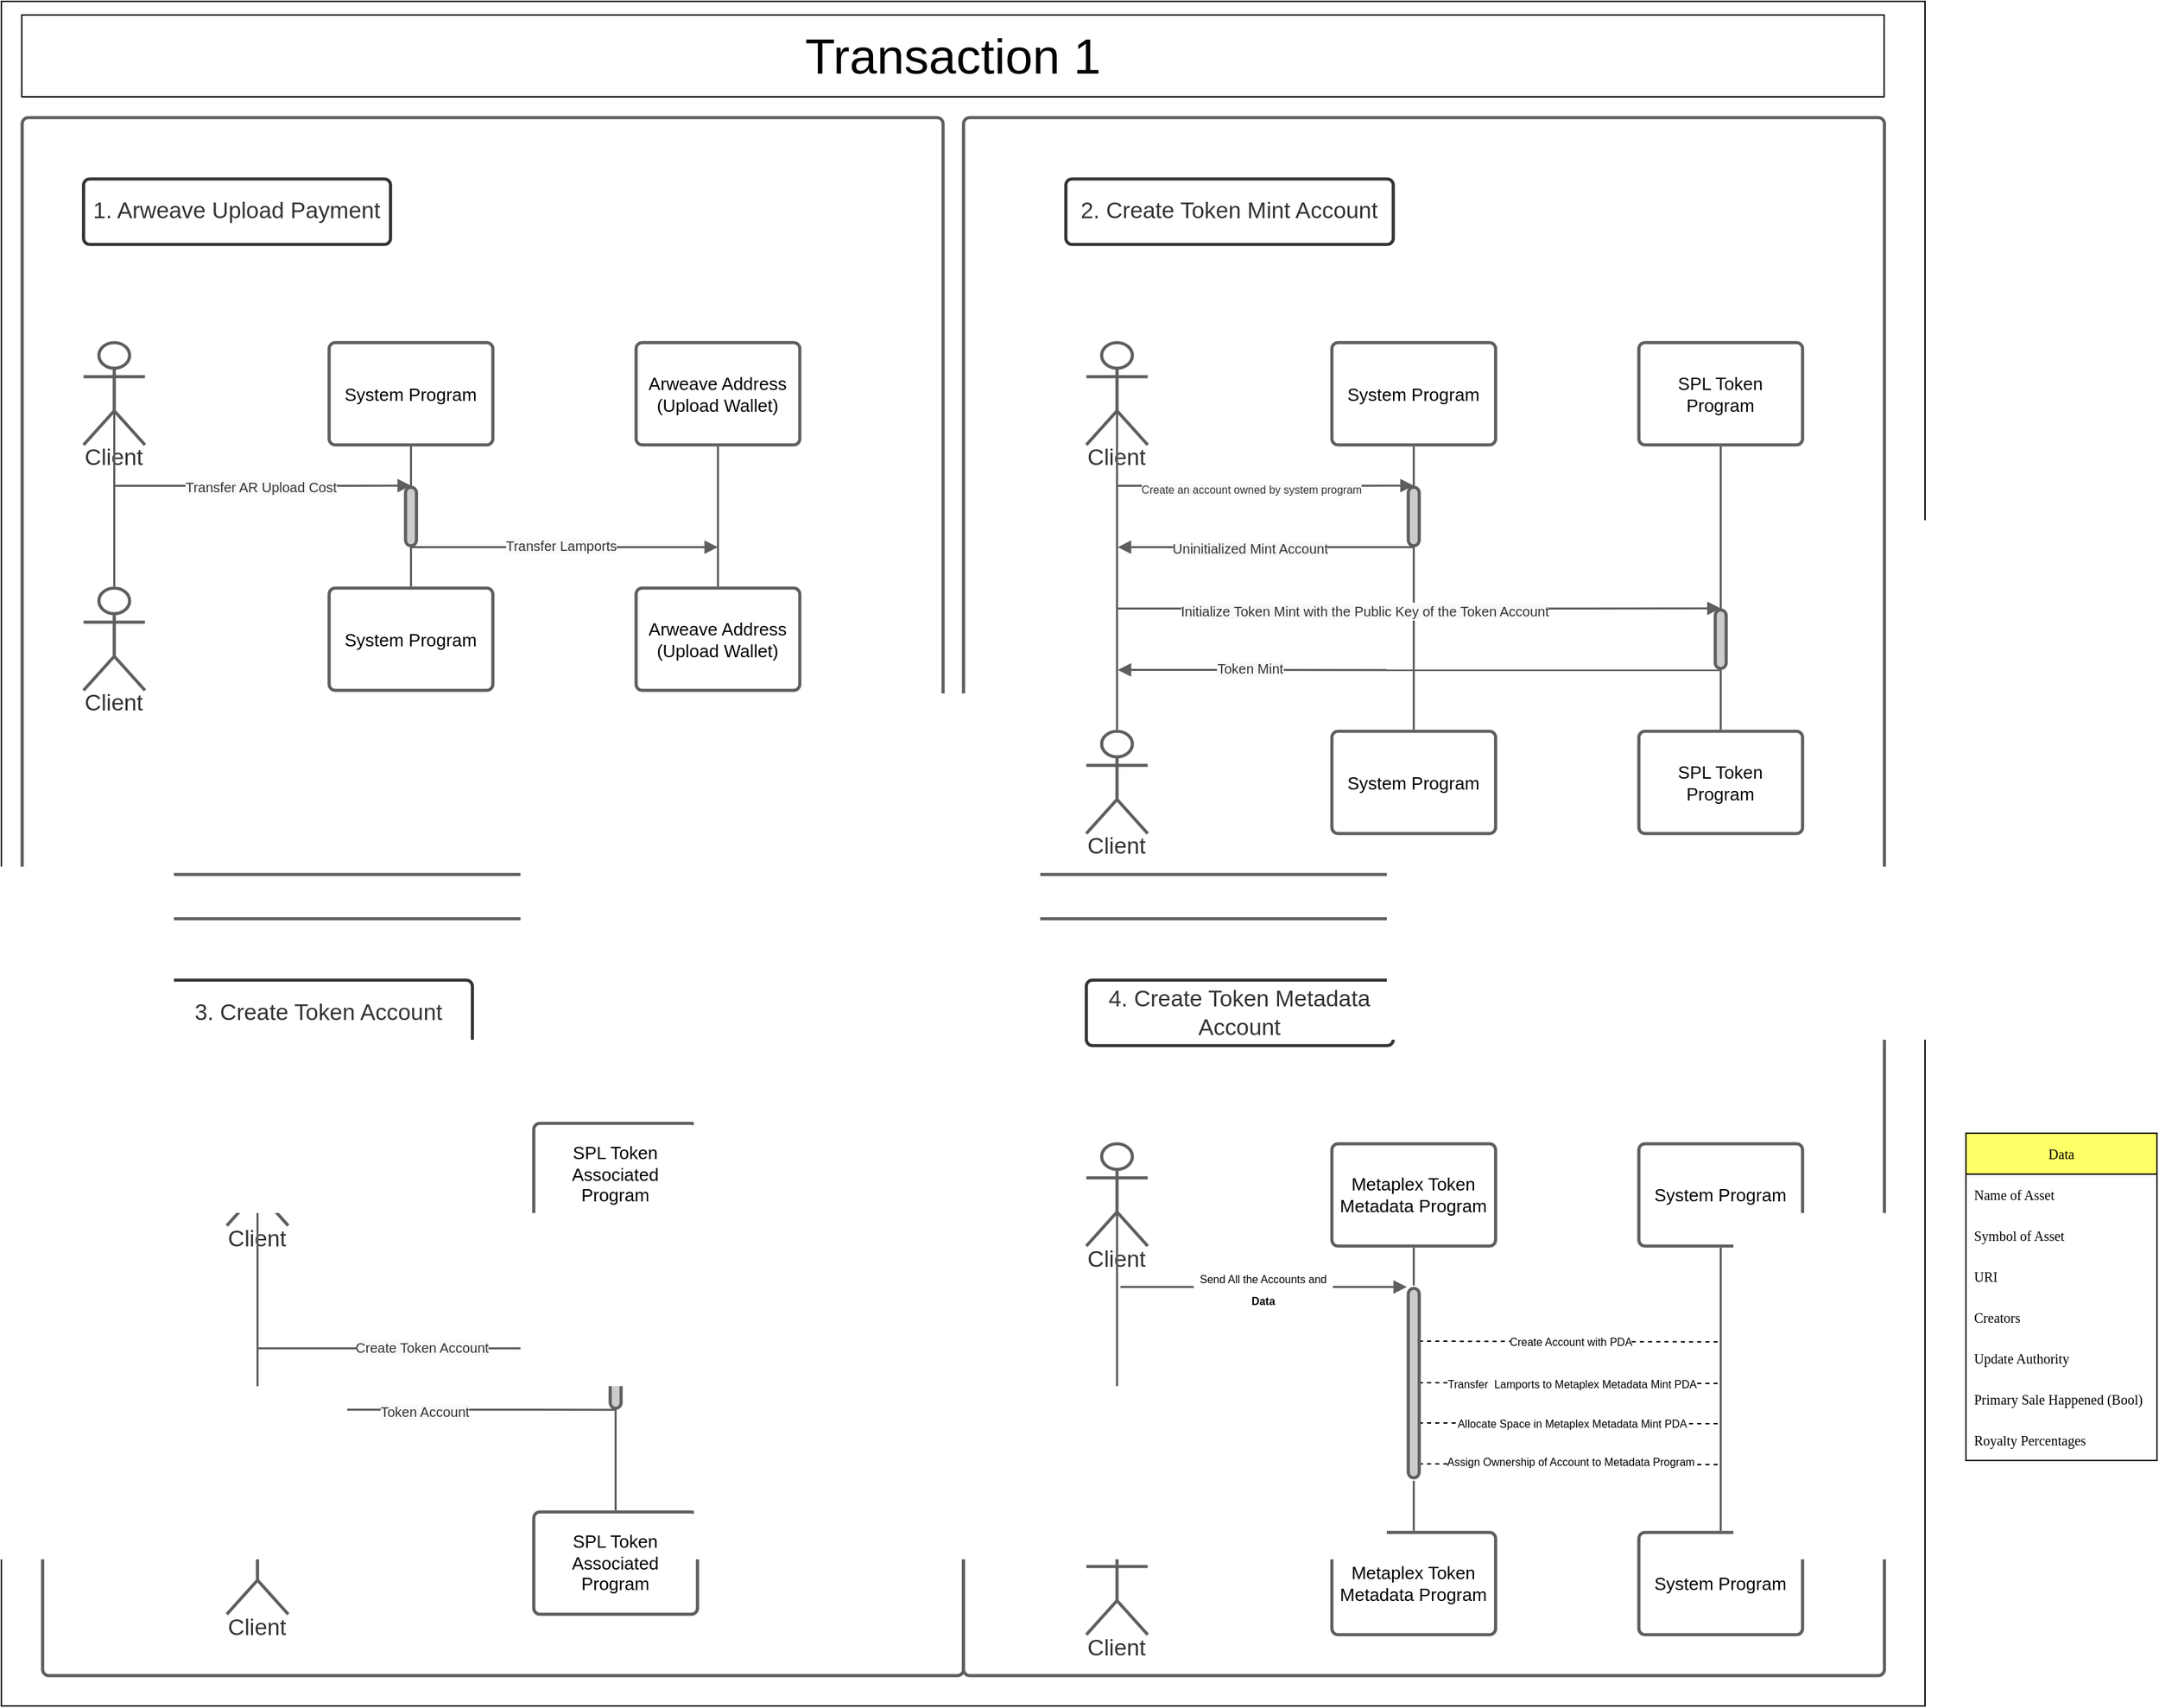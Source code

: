 <mxfile version="15.8.2" type="github"><diagram id="O5uPof3jIhKMN484lYXR" name="Page-1"><mxGraphModel dx="1955" dy="2041" grid="1" gridSize="10" guides="1" tooltips="1" connect="1" arrows="1" fold="1" page="1" pageScale="1" pageWidth="850" pageHeight="1100" math="0" shadow="0"><root><mxCell id="0"/><mxCell id="1" parent="0"/><mxCell id="YEMncYqdTJH-whQXOxGT-90" value="" style="rounded=0;whiteSpace=wrap;html=1;fontSize=8;" vertex="1" parent="1"><mxGeometry x="90" y="-10" width="1410" height="1250" as="geometry"/></mxCell><mxCell id="YEMncYqdTJH-whQXOxGT-91" value="&lt;font style=&quot;font-size: 36px&quot;&gt;Transaction 1&lt;/font&gt;" style="rounded=0;whiteSpace=wrap;html=1;fontSize=8;" vertex="1" parent="1"><mxGeometry x="105" width="1365" height="60" as="geometry"/></mxCell><mxCell id="YEMncYqdTJH-whQXOxGT-93" value="Data" style="swimlane;fontStyle=0;childLayout=stackLayout;horizontal=1;startSize=30;horizontalStack=0;resizeParent=1;resizeParentMax=0;resizeLast=0;collapsible=1;marginBottom=0;fontFamily=Times New Roman;fontSize=10;fillColor=#FFFF66;" vertex="1" parent="1"><mxGeometry x="1530" y="820" width="140" height="240" as="geometry"><mxRectangle x="1410" y="670" width="50" height="30" as="alternateBounds"/></mxGeometry></mxCell><mxCell id="YEMncYqdTJH-whQXOxGT-94" value="Name of Asset" style="text;strokeColor=none;fillColor=none;align=left;verticalAlign=middle;spacingLeft=4;spacingRight=4;overflow=hidden;points=[[0,0.5],[1,0.5]];portConstraint=eastwest;rotatable=0;fontFamily=Times New Roman;fontSize=10;" vertex="1" parent="YEMncYqdTJH-whQXOxGT-93"><mxGeometry y="30" width="140" height="30" as="geometry"/></mxCell><mxCell id="YEMncYqdTJH-whQXOxGT-95" value="Symbol of Asset" style="text;strokeColor=none;fillColor=none;align=left;verticalAlign=middle;spacingLeft=4;spacingRight=4;overflow=hidden;points=[[0,0.5],[1,0.5]];portConstraint=eastwest;rotatable=0;fontFamily=Times New Roman;fontSize=10;" vertex="1" parent="YEMncYqdTJH-whQXOxGT-93"><mxGeometry y="60" width="140" height="30" as="geometry"/></mxCell><mxCell id="YEMncYqdTJH-whQXOxGT-96" value="URI" style="text;strokeColor=none;fillColor=none;align=left;verticalAlign=middle;spacingLeft=4;spacingRight=4;overflow=hidden;points=[[0,0.5],[1,0.5]];portConstraint=eastwest;rotatable=0;fontFamily=Times New Roman;fontSize=10;" vertex="1" parent="YEMncYqdTJH-whQXOxGT-93"><mxGeometry y="90" width="140" height="30" as="geometry"/></mxCell><mxCell id="YEMncYqdTJH-whQXOxGT-98" value="Creators" style="text;strokeColor=none;fillColor=none;align=left;verticalAlign=middle;spacingLeft=4;spacingRight=4;overflow=hidden;points=[[0,0.5],[1,0.5]];portConstraint=eastwest;rotatable=0;fontFamily=Times New Roman;fontSize=10;" vertex="1" parent="YEMncYqdTJH-whQXOxGT-93"><mxGeometry y="120" width="140" height="30" as="geometry"/></mxCell><mxCell id="YEMncYqdTJH-whQXOxGT-100" value="Update Authority" style="text;strokeColor=none;fillColor=none;align=left;verticalAlign=middle;spacingLeft=4;spacingRight=4;overflow=hidden;points=[[0,0.5],[1,0.5]];portConstraint=eastwest;rotatable=0;fontFamily=Times New Roman;fontSize=10;" vertex="1" parent="YEMncYqdTJH-whQXOxGT-93"><mxGeometry y="150" width="140" height="30" as="geometry"/></mxCell><mxCell id="YEMncYqdTJH-whQXOxGT-101" value="Primary Sale Happened (Bool)" style="text;strokeColor=none;fillColor=none;align=left;verticalAlign=middle;spacingLeft=4;spacingRight=4;overflow=hidden;points=[[0,0.5],[1,0.5]];portConstraint=eastwest;rotatable=0;fontFamily=Times New Roman;fontSize=10;" vertex="1" parent="YEMncYqdTJH-whQXOxGT-93"><mxGeometry y="180" width="140" height="30" as="geometry"/></mxCell><mxCell id="YEMncYqdTJH-whQXOxGT-102" value="Royalty Percentages" style="text;strokeColor=none;fillColor=none;align=left;verticalAlign=middle;spacingLeft=4;spacingRight=4;overflow=hidden;points=[[0,0.5],[1,0.5]];portConstraint=eastwest;rotatable=0;fontFamily=Times New Roman;fontSize=10;" vertex="1" parent="YEMncYqdTJH-whQXOxGT-93"><mxGeometry y="210" width="140" height="30" as="geometry"/></mxCell><mxCell id="YEMncYqdTJH-whQXOxGT-103" value="" style="group" vertex="1" connectable="0" parent="1"><mxGeometry x="120" y="662.5" width="675" height="555" as="geometry"/></mxCell><UserObject label="" lucidchartObjectId="VUYsiLGdtwqu" id="YEMncYqdTJH-whQXOxGT-39"><mxCell style="html=1;overflow=block;blockSpacing=1;whiteSpace=wrap;;whiteSpace=wrap;fontSize=13;spacing=9;strokeColor=#5e5e5e;strokeOpacity=100;rounded=1;absoluteArcSize=1;arcSize=9;strokeWidth=2.3;" vertex="1" parent="YEMncYqdTJH-whQXOxGT-103"><mxGeometry width="675" height="555" as="geometry"/></mxCell></UserObject><UserObject label="Client" lucidchartObjectId="VUYsPIIfFWrF" id="YEMncYqdTJH-whQXOxGT-40"><mxCell style="html=1;overflow=block;blockSpacing=1;whiteSpace=wrap;shape=umlActor;labelPosition=center;verticalLabelPosition=bottom;verticalAlign=top;whiteSpace=nowrap;whiteSpace=wrap;fontSize=16.7;fontColor=#333333;spacing=0;strokeColor=#5e5e5e;strokeOpacity=100;rounded=1;absoluteArcSize=1;arcSize=9;strokeWidth=2.3;" vertex="1" parent="YEMncYqdTJH-whQXOxGT-103"><mxGeometry x="135" y="150" width="45" height="75" as="geometry"/></mxCell></UserObject><UserObject label="3. Create Token Account" lucidchartObjectId="VUYsdNpfsExH" id="YEMncYqdTJH-whQXOxGT-41"><mxCell style="html=1;overflow=block;blockSpacing=1;whiteSpace=wrap;;whiteSpace=wrap;fontSize=16.7;fontColor=#333333;spacing=3.8;strokeColor=#333333;strokeOpacity=100;fillOpacity=0;rounded=1;absoluteArcSize=1;arcSize=9;fillColor=#ffffff;strokeWidth=2.3;" vertex="1" parent="YEMncYqdTJH-whQXOxGT-103"><mxGeometry x="90" y="45" width="225" height="48" as="geometry"/></mxCell></UserObject><UserObject label="Client" lucidchartObjectId="VUYs8O_5SaDm" id="YEMncYqdTJH-whQXOxGT-42"><mxCell style="html=1;overflow=block;blockSpacing=1;whiteSpace=wrap;shape=umlActor;labelPosition=center;verticalLabelPosition=bottom;verticalAlign=top;whiteSpace=nowrap;whiteSpace=wrap;fontSize=16.7;fontColor=#333333;spacing=0;strokeColor=#5e5e5e;strokeOpacity=100;rounded=1;absoluteArcSize=1;arcSize=9;strokeWidth=2.3;" vertex="1" parent="YEMncYqdTJH-whQXOxGT-103"><mxGeometry x="135" y="435" width="45" height="75" as="geometry"/></mxCell></UserObject><UserObject label="" lucidchartObjectId="VUYsOfGFq0g1" id="YEMncYqdTJH-whQXOxGT-43"><mxCell style="html=1;jettySize=18;whiteSpace=wrap;fontSize=13;strokeColor=#5E5E5E;strokeWidth=1.5;rounded=1;arcSize=12;edgeStyle=orthogonalEdgeStyle;startArrow=none;;endArrow=none;;exitX=0.5;exitY=0.49;exitPerimeter=0;entryX=0.5;entryY=-0.015;entryPerimeter=0;" edge="1" parent="YEMncYqdTJH-whQXOxGT-103" source="YEMncYqdTJH-whQXOxGT-40" target="YEMncYqdTJH-whQXOxGT-42"><mxGeometry width="100" height="100" relative="1" as="geometry"><Array as="points"/></mxGeometry></mxCell></UserObject><UserObject label="SPL Token Associated Program" lucidchartObjectId="VUYsOkgwO71." id="YEMncYqdTJH-whQXOxGT-44"><mxCell style="html=1;overflow=block;blockSpacing=1;whiteSpace=wrap;;whiteSpace=wrap;fontSize=13;spacing=3.8;strokeColor=#5e5e5e;strokeOpacity=100;rounded=1;absoluteArcSize=1;arcSize=9;strokeWidth=2.3;" vertex="1" parent="YEMncYqdTJH-whQXOxGT-103"><mxGeometry x="360" y="150" width="120" height="75" as="geometry"/></mxCell></UserObject><UserObject label="SPL Token Associated Program" lucidchartObjectId="VUYsrE9wh2Jk" id="YEMncYqdTJH-whQXOxGT-45"><mxCell style="html=1;overflow=block;blockSpacing=1;whiteSpace=wrap;;whiteSpace=wrap;fontSize=13;spacing=3.8;strokeColor=#5e5e5e;strokeOpacity=100;rounded=1;absoluteArcSize=1;arcSize=9;strokeWidth=2.3;" vertex="1" parent="YEMncYqdTJH-whQXOxGT-103"><mxGeometry x="360" y="435" width="120" height="75" as="geometry"/></mxCell></UserObject><UserObject label="" lucidchartObjectId="VUYs240YtSAh" id="YEMncYqdTJH-whQXOxGT-46"><mxCell style="html=1;jettySize=18;whiteSpace=wrap;fontSize=13;strokeColor=#5E5E5E;strokeWidth=1.5;rounded=1;arcSize=12;edgeStyle=orthogonalEdgeStyle;startArrow=none;;endArrow=none;;exitX=0.5;exitY=1.015;exitPerimeter=0;entryX=0.5;entryY=-0.015;entryPerimeter=0;" edge="1" parent="YEMncYqdTJH-whQXOxGT-103" source="YEMncYqdTJH-whQXOxGT-44" target="YEMncYqdTJH-whQXOxGT-45"><mxGeometry width="100" height="100" relative="1" as="geometry"><Array as="points"/></mxGeometry></mxCell></UserObject><UserObject label="" lucidchartObjectId="VUYsONdWKhro" id="YEMncYqdTJH-whQXOxGT-47"><mxCell style="html=1;jettySize=18;whiteSpace=wrap;fontSize=13;strokeColor=#5E5E5E;strokeWidth=1.5;rounded=1;arcSize=12;edgeStyle=orthogonalEdgeStyle;startArrow=none;;endArrow=block;endFill=1;;entryX=0.5;entryY=-0.027;entryPerimeter=0;" edge="1" parent="YEMncYqdTJH-whQXOxGT-103" target="YEMncYqdTJH-whQXOxGT-49"><mxGeometry width="100" height="100" relative="1" as="geometry"><Array as="points"><mxPoint x="355" y="315"/><mxPoint x="355" y="315"/></Array><mxPoint x="158" y="315" as="sourcePoint"/></mxGeometry></mxCell></UserObject><mxCell id="YEMncYqdTJH-whQXOxGT-59" value="&lt;span style=&quot;color: rgb(51 , 51 , 51) ; font-size: 10px ; background-color: rgb(248 , 249 , 250)&quot;&gt;Create Token Account&lt;/span&gt;" style="edgeLabel;html=1;align=center;verticalAlign=middle;resizable=0;points=[];" vertex="1" connectable="0" parent="YEMncYqdTJH-whQXOxGT-47"><mxGeometry x="-0.084" y="1" relative="1" as="geometry"><mxPoint as="offset"/></mxGeometry></mxCell><UserObject label="" lucidchartObjectId="VUYsrPYF5dU2" id="YEMncYqdTJH-whQXOxGT-48"><mxCell style="html=1;jettySize=18;whiteSpace=wrap;fontSize=13;strokeColor=#5E5E5E;strokeWidth=1.5;rounded=1;arcSize=12;edgeStyle=orthogonalEdgeStyle;startArrow=block;startFill=1;;endArrow=none;;entryX=0.501;entryY=1.027;entryPerimeter=0;" edge="1" parent="YEMncYqdTJH-whQXOxGT-103" target="YEMncYqdTJH-whQXOxGT-49"><mxGeometry width="100" height="100" relative="1" as="geometry"><Array as="points"><mxPoint x="355" y="360"/><mxPoint x="355" y="360"/></Array><mxPoint x="158" y="360" as="sourcePoint"/></mxGeometry></mxCell></UserObject><mxCell id="YEMncYqdTJH-whQXOxGT-58" value="&lt;span style=&quot;color: rgb(51 , 51 , 51) ; font-size: 10px ; background-color: rgb(248 , 249 , 250)&quot;&gt;Token Account&lt;/span&gt;" style="edgeLabel;html=1;align=center;verticalAlign=middle;resizable=0;points=[];" vertex="1" connectable="0" parent="YEMncYqdTJH-whQXOxGT-48"><mxGeometry x="-0.071" y="-1" relative="1" as="geometry"><mxPoint as="offset"/></mxGeometry></mxCell><UserObject label="" lucidchartObjectId="VUYs3GvUaaan" id="YEMncYqdTJH-whQXOxGT-49"><mxCell style="html=1;overflow=block;blockSpacing=1;whiteSpace=wrap;;whiteSpace=wrap;fontSize=13;spacing=3.8;strokeColor=#5e5e5e;strokeOpacity=100;fillOpacity=100;rounded=1;absoluteArcSize=1;arcSize=9;fillColor=#cccccc;strokeWidth=2.3;" vertex="1" parent="YEMncYqdTJH-whQXOxGT-103"><mxGeometry x="416" y="316" width="8" height="43" as="geometry"/></mxCell></UserObject><mxCell id="YEMncYqdTJH-whQXOxGT-104" value="" style="group" vertex="1" connectable="0" parent="1"><mxGeometry x="795" y="662.5" width="675" height="555" as="geometry"/></mxCell><UserObject label="" lucidchartObjectId="IJYsvzdrjxaE" id="YEMncYqdTJH-whQXOxGT-60"><mxCell style="html=1;overflow=block;blockSpacing=1;whiteSpace=wrap;;whiteSpace=wrap;fontSize=13;spacing=9;strokeColor=#5e5e5e;strokeOpacity=100;rounded=1;absoluteArcSize=1;arcSize=9;strokeWidth=2.3;" vertex="1" parent="YEMncYqdTJH-whQXOxGT-104"><mxGeometry width="675" height="555" as="geometry"/></mxCell></UserObject><UserObject label="Client" lucidchartObjectId="stYsq9q2eeKE" id="YEMncYqdTJH-whQXOxGT-61"><mxCell style="html=1;overflow=block;blockSpacing=1;whiteSpace=wrap;shape=umlActor;labelPosition=center;verticalLabelPosition=bottom;verticalAlign=top;whiteSpace=nowrap;whiteSpace=wrap;fontSize=16.7;fontColor=#333333;spacing=0;strokeColor=#5e5e5e;strokeOpacity=100;rounded=1;absoluteArcSize=1;arcSize=9;strokeWidth=2.3;" vertex="1" parent="YEMncYqdTJH-whQXOxGT-104"><mxGeometry x="90" y="165" width="45" height="75" as="geometry"/></mxCell></UserObject><UserObject label="4. Create Token Metadata Account" lucidchartObjectId="stYsjRGWZm_n" id="YEMncYqdTJH-whQXOxGT-62"><mxCell style="html=1;overflow=block;blockSpacing=1;whiteSpace=wrap;;whiteSpace=wrap;fontSize=16.7;fontColor=#333333;spacing=3.8;strokeColor=#333333;strokeOpacity=100;fillOpacity=0;rounded=1;absoluteArcSize=1;arcSize=9;fillColor=#ffffff;strokeWidth=2.3;" vertex="1" parent="YEMncYqdTJH-whQXOxGT-104"><mxGeometry x="90" y="45" width="225" height="48" as="geometry"/></mxCell></UserObject><UserObject label="Client" lucidchartObjectId="stYs.OAPN8aD" id="YEMncYqdTJH-whQXOxGT-63"><mxCell style="html=1;overflow=block;blockSpacing=1;whiteSpace=wrap;shape=umlActor;labelPosition=center;verticalLabelPosition=bottom;verticalAlign=top;whiteSpace=nowrap;whiteSpace=wrap;fontSize=16.7;fontColor=#333333;spacing=0;strokeColor=#5e5e5e;strokeOpacity=100;rounded=1;absoluteArcSize=1;arcSize=9;strokeWidth=2.3;" vertex="1" parent="YEMncYqdTJH-whQXOxGT-104"><mxGeometry x="90" y="450" width="45" height="75" as="geometry"/></mxCell></UserObject><UserObject label="" lucidchartObjectId="stYsnVQMsnwn" id="YEMncYqdTJH-whQXOxGT-64"><mxCell style="html=1;jettySize=18;whiteSpace=wrap;fontSize=13;strokeColor=#5E5E5E;strokeWidth=1.5;rounded=1;arcSize=12;edgeStyle=orthogonalEdgeStyle;startArrow=none;;endArrow=none;;exitX=0.5;exitY=0.49;exitPerimeter=0;entryX=0.5;entryY=-0.015;entryPerimeter=0;" edge="1" parent="YEMncYqdTJH-whQXOxGT-104" source="YEMncYqdTJH-whQXOxGT-61" target="YEMncYqdTJH-whQXOxGT-63"><mxGeometry width="100" height="100" relative="1" as="geometry"><Array as="points"/></mxGeometry></mxCell></UserObject><UserObject label="Metaplex Token Metadata Program" lucidchartObjectId="stYse~1cPD-P" id="YEMncYqdTJH-whQXOxGT-65"><mxCell style="html=1;overflow=block;blockSpacing=1;whiteSpace=wrap;;whiteSpace=wrap;fontSize=13;spacing=3.8;strokeColor=#5e5e5e;strokeOpacity=100;rounded=1;absoluteArcSize=1;arcSize=9;strokeWidth=2.3;" vertex="1" parent="YEMncYqdTJH-whQXOxGT-104"><mxGeometry x="270" y="165" width="120" height="75" as="geometry"/></mxCell></UserObject><UserObject label="Metaplex Token Metadata Program" lucidchartObjectId="stYsU9UkbpU2" id="YEMncYqdTJH-whQXOxGT-66"><mxCell style="html=1;overflow=block;blockSpacing=1;whiteSpace=wrap;;whiteSpace=wrap;fontSize=13;spacing=3.8;strokeColor=#5e5e5e;strokeOpacity=100;rounded=1;absoluteArcSize=1;arcSize=9;strokeWidth=2.3;" vertex="1" parent="YEMncYqdTJH-whQXOxGT-104"><mxGeometry x="270" y="450" width="120" height="75" as="geometry"/></mxCell></UserObject><UserObject label="System Program" lucidchartObjectId="stYsKXOteI6N" id="YEMncYqdTJH-whQXOxGT-67"><mxCell style="html=1;overflow=block;blockSpacing=1;whiteSpace=wrap;;whiteSpace=wrap;fontSize=13;spacing=3.8;strokeColor=#5e5e5e;strokeOpacity=100;rounded=1;absoluteArcSize=1;arcSize=9;strokeWidth=2.3;" vertex="1" parent="YEMncYqdTJH-whQXOxGT-104"><mxGeometry x="495" y="165" width="120" height="75" as="geometry"/></mxCell></UserObject><UserObject label="System Program" lucidchartObjectId="stYs.vKl8E5c" id="YEMncYqdTJH-whQXOxGT-68"><mxCell style="html=1;overflow=block;blockSpacing=1;whiteSpace=wrap;;whiteSpace=wrap;fontSize=13;spacing=3.8;strokeColor=#5e5e5e;strokeOpacity=100;rounded=1;absoluteArcSize=1;arcSize=9;strokeWidth=2.3;" vertex="1" parent="YEMncYqdTJH-whQXOxGT-104"><mxGeometry x="495" y="450" width="120" height="75" as="geometry"/></mxCell></UserObject><UserObject label="" lucidchartObjectId="stYsem6Wz6Jf" id="YEMncYqdTJH-whQXOxGT-69"><mxCell style="html=1;jettySize=18;whiteSpace=wrap;fontSize=13;strokeColor=#5E5E5E;strokeWidth=1.5;rounded=1;arcSize=12;edgeStyle=orthogonalEdgeStyle;startArrow=none;;endArrow=none;;exitX=0.5;exitY=1.015;exitPerimeter=0;entryX=0.5;entryY=-0.015;entryPerimeter=0;" edge="1" parent="YEMncYqdTJH-whQXOxGT-104" source="YEMncYqdTJH-whQXOxGT-75" target="YEMncYqdTJH-whQXOxGT-66"><mxGeometry width="100" height="100" relative="1" as="geometry"><Array as="points"/></mxGeometry></mxCell></UserObject><UserObject label="" lucidchartObjectId="stYsX3~lD-mF" id="YEMncYqdTJH-whQXOxGT-70"><mxCell style="html=1;jettySize=18;whiteSpace=wrap;fontSize=13;strokeColor=#5E5E5E;strokeWidth=1.5;rounded=1;arcSize=12;edgeStyle=orthogonalEdgeStyle;startArrow=none;;endArrow=none;;exitX=0.5;exitY=1.015;exitPerimeter=0;entryX=0.5;entryY=-0.015;entryPerimeter=0;" edge="1" parent="YEMncYqdTJH-whQXOxGT-104" source="YEMncYqdTJH-whQXOxGT-67" target="YEMncYqdTJH-whQXOxGT-68"><mxGeometry width="100" height="100" relative="1" as="geometry"><Array as="points"/></mxGeometry></mxCell></UserObject><UserObject label="&lt;font style=&quot;font-size: 8px&quot;&gt;Send All the Accounts and &lt;b&gt;Data&lt;/b&gt;&lt;/font&gt;" lucidchartObjectId="stYsd_MhiaYt" id="YEMncYqdTJH-whQXOxGT-71"><mxCell style="html=1;jettySize=18;whiteSpace=wrap;fontSize=13;strokeColor=#5E5E5E;strokeWidth=1.5;rounded=1;arcSize=12;edgeStyle=orthogonalEdgeStyle;startArrow=none;;endArrow=block;endFill=1;;" edge="1" parent="YEMncYqdTJH-whQXOxGT-104"><mxGeometry width="100" height="100" relative="1" as="geometry"><Array as="points"><mxPoint x="115" y="270"/></Array><mxPoint x="115" y="270" as="sourcePoint"/><mxPoint x="325" y="270" as="targetPoint"/></mxGeometry></mxCell></UserObject><mxCell id="YEMncYqdTJH-whQXOxGT-82" value="" style="endArrow=none;dashed=1;html=1;rounded=0;fontSize=8;exitX=1;exitY=0.5;exitDx=0;exitDy=0;" edge="1" parent="YEMncYqdTJH-whQXOxGT-104" source="YEMncYqdTJH-whQXOxGT-75"><mxGeometry width="50" height="50" relative="1" as="geometry"><mxPoint x="385" y="380" as="sourcePoint"/><mxPoint x="555" y="341" as="targetPoint"/></mxGeometry></mxCell><mxCell id="YEMncYqdTJH-whQXOxGT-87" value="Transfer&amp;nbsp; Lamports to Metaplex Metadata Mint PDA" style="edgeLabel;html=1;align=center;verticalAlign=middle;resizable=0;points=[];fontSize=8;" vertex="1" connectable="0" parent="YEMncYqdTJH-whQXOxGT-82"><mxGeometry x="0.08" y="-1" relative="1" as="geometry"><mxPoint x="-8" y="-1" as="offset"/></mxGeometry></mxCell><mxCell id="YEMncYqdTJH-whQXOxGT-83" value="" style="endArrow=none;dashed=1;html=1;rounded=0;fontSize=8;exitX=1;exitY=0.5;exitDx=0;exitDy=0;" edge="1" parent="YEMncYqdTJH-whQXOxGT-104"><mxGeometry width="50" height="50" relative="1" as="geometry"><mxPoint x="334" y="370" as="sourcePoint"/><mxPoint x="555" y="370.5" as="targetPoint"/></mxGeometry></mxCell><mxCell id="YEMncYqdTJH-whQXOxGT-88" value="Allocate Space in Metaplex Metadata Mint PDA" style="edgeLabel;html=1;align=center;verticalAlign=middle;resizable=0;points=[];fontSize=8;" vertex="1" connectable="0" parent="YEMncYqdTJH-whQXOxGT-83"><mxGeometry x="0.152" y="4" relative="1" as="geometry"><mxPoint x="-16" y="4" as="offset"/></mxGeometry></mxCell><mxCell id="YEMncYqdTJH-whQXOxGT-84" value="" style="endArrow=none;dashed=1;html=1;rounded=0;fontSize=8;exitX=1;exitY=0.5;exitDx=0;exitDy=0;" edge="1" parent="YEMncYqdTJH-whQXOxGT-104"><mxGeometry width="50" height="50" relative="1" as="geometry"><mxPoint x="334" y="400" as="sourcePoint"/><mxPoint x="555" y="400.5" as="targetPoint"/></mxGeometry></mxCell><mxCell id="YEMncYqdTJH-whQXOxGT-89" value="Assign Ownership of Account to Metadata Program" style="edgeLabel;html=1;align=center;verticalAlign=middle;resizable=0;points=[];fontSize=8;" vertex="1" connectable="0" parent="YEMncYqdTJH-whQXOxGT-84"><mxGeometry x="-0.241" y="2" relative="1" as="geometry"><mxPoint x="27" as="offset"/></mxGeometry></mxCell><mxCell id="YEMncYqdTJH-whQXOxGT-85" value="" style="endArrow=none;dashed=1;html=1;rounded=0;fontSize=8;exitX=1;exitY=0.5;exitDx=0;exitDy=0;" edge="1" parent="YEMncYqdTJH-whQXOxGT-104"><mxGeometry width="50" height="50" relative="1" as="geometry"><mxPoint x="334" y="310" as="sourcePoint"/><mxPoint x="555" y="310.5" as="targetPoint"/></mxGeometry></mxCell><mxCell id="YEMncYqdTJH-whQXOxGT-86" value="Create Account with PDA" style="edgeLabel;html=1;align=center;verticalAlign=middle;resizable=0;points=[];fontSize=8;" vertex="1" connectable="0" parent="YEMncYqdTJH-whQXOxGT-85"><mxGeometry x="-0.339" relative="1" as="geometry"><mxPoint x="38" as="offset"/></mxGeometry></mxCell><UserObject label="" lucidchartObjectId="stYsl.2m9Q~h" id="YEMncYqdTJH-whQXOxGT-75"><mxCell style="html=1;overflow=block;blockSpacing=1;whiteSpace=wrap;;whiteSpace=wrap;fontSize=13;spacing=3.8;strokeColor=#5e5e5e;strokeOpacity=100;fillOpacity=100;rounded=1;absoluteArcSize=1;arcSize=9;fillColor=#cccccc;strokeWidth=2.3;" vertex="1" parent="YEMncYqdTJH-whQXOxGT-104"><mxGeometry x="326" y="271" width="8" height="139" as="geometry"/></mxCell></UserObject><mxCell id="YEMncYqdTJH-whQXOxGT-99" value="" style="html=1;jettySize=18;whiteSpace=wrap;fontSize=13;strokeColor=#5E5E5E;strokeWidth=1.5;rounded=1;arcSize=12;edgeStyle=orthogonalEdgeStyle;startArrow=none;;endArrow=none;;exitX=0.5;exitY=1.015;exitPerimeter=0;entryX=0.5;entryY=-0.015;entryPerimeter=0;" edge="1" parent="YEMncYqdTJH-whQXOxGT-104" source="YEMncYqdTJH-whQXOxGT-65" target="YEMncYqdTJH-whQXOxGT-75"><mxGeometry width="100" height="100" relative="1" as="geometry"><Array as="points"/><mxPoint x="330" y="241.125" as="sourcePoint"/><mxPoint x="330" y="448.875" as="targetPoint"/></mxGeometry></mxCell><mxCell id="YEMncYqdTJH-whQXOxGT-108" value="" style="group" vertex="1" connectable="0" parent="1"><mxGeometry x="105" y="75" width="1365" height="555" as="geometry"/></mxCell><UserObject label="" lucidchartObjectId="IJYsvzdrjxaE" id="YEMncYqdTJH-whQXOxGT-1"><mxCell style="html=1;overflow=block;blockSpacing=1;whiteSpace=wrap;;whiteSpace=wrap;fontSize=13;spacing=9;strokeColor=#5e5e5e;strokeOpacity=100;rounded=1;absoluteArcSize=1;arcSize=9;strokeWidth=2.3;" vertex="1" parent="YEMncYqdTJH-whQXOxGT-108"><mxGeometry x="690" width="675" height="555" as="geometry"/></mxCell></UserObject><UserObject label="Client" lucidchartObjectId="stYsq9q2eeKE" id="YEMncYqdTJH-whQXOxGT-18"><mxCell style="html=1;overflow=block;blockSpacing=1;whiteSpace=wrap;shape=umlActor;labelPosition=center;verticalLabelPosition=bottom;verticalAlign=top;whiteSpace=nowrap;whiteSpace=wrap;fontSize=16.7;fontColor=#333333;spacing=0;strokeColor=#5e5e5e;strokeOpacity=100;rounded=1;absoluteArcSize=1;arcSize=9;strokeWidth=2.3;" vertex="1" parent="YEMncYqdTJH-whQXOxGT-108"><mxGeometry x="780" y="165" width="45" height="75" as="geometry"/></mxCell></UserObject><UserObject label="2. Create Token Mint Account" lucidchartObjectId="stYsjRGWZm_n" id="YEMncYqdTJH-whQXOxGT-19"><mxCell style="html=1;overflow=block;blockSpacing=1;whiteSpace=wrap;;whiteSpace=wrap;fontSize=16.7;fontColor=#333333;spacing=3.8;strokeColor=#333333;strokeOpacity=100;fillOpacity=0;rounded=1;absoluteArcSize=1;arcSize=9;fillColor=#ffffff;strokeWidth=2.3;" vertex="1" parent="YEMncYqdTJH-whQXOxGT-108"><mxGeometry x="765" y="45" width="240" height="48" as="geometry"/></mxCell></UserObject><UserObject label="Client" lucidchartObjectId="stYs.OAPN8aD" id="YEMncYqdTJH-whQXOxGT-20"><mxCell style="html=1;overflow=block;blockSpacing=1;whiteSpace=wrap;shape=umlActor;labelPosition=center;verticalLabelPosition=bottom;verticalAlign=top;whiteSpace=nowrap;whiteSpace=wrap;fontSize=16.7;fontColor=#333333;spacing=0;strokeColor=#5e5e5e;strokeOpacity=100;rounded=1;absoluteArcSize=1;arcSize=9;strokeWidth=2.3;" vertex="1" parent="YEMncYqdTJH-whQXOxGT-108"><mxGeometry x="780" y="450" width="45" height="75" as="geometry"/></mxCell></UserObject><UserObject label="" lucidchartObjectId="stYsnVQMsnwn" id="YEMncYqdTJH-whQXOxGT-21"><mxCell style="html=1;jettySize=18;whiteSpace=wrap;fontSize=13;strokeColor=#5E5E5E;strokeWidth=1.5;rounded=1;arcSize=12;edgeStyle=orthogonalEdgeStyle;startArrow=none;;endArrow=none;;exitX=0.5;exitY=0.49;exitPerimeter=0;entryX=0.5;entryY=-0.015;entryPerimeter=0;" edge="1" parent="YEMncYqdTJH-whQXOxGT-108" source="YEMncYqdTJH-whQXOxGT-18" target="YEMncYqdTJH-whQXOxGT-20"><mxGeometry width="100" height="100" relative="1" as="geometry"><Array as="points"/></mxGeometry></mxCell></UserObject><UserObject label="System Program" lucidchartObjectId="stYse~1cPD-P" id="YEMncYqdTJH-whQXOxGT-22"><mxCell style="html=1;overflow=block;blockSpacing=1;whiteSpace=wrap;;whiteSpace=wrap;fontSize=13;spacing=3.8;strokeColor=#5e5e5e;strokeOpacity=100;rounded=1;absoluteArcSize=1;arcSize=9;strokeWidth=2.3;" vertex="1" parent="YEMncYqdTJH-whQXOxGT-108"><mxGeometry x="960" y="165" width="120" height="75" as="geometry"/></mxCell></UserObject><UserObject label="System Program" lucidchartObjectId="stYsU9UkbpU2" id="YEMncYqdTJH-whQXOxGT-23"><mxCell style="html=1;overflow=block;blockSpacing=1;whiteSpace=wrap;;whiteSpace=wrap;fontSize=13;spacing=3.8;strokeColor=#5e5e5e;strokeOpacity=100;rounded=1;absoluteArcSize=1;arcSize=9;strokeWidth=2.3;" vertex="1" parent="YEMncYqdTJH-whQXOxGT-108"><mxGeometry x="960" y="450" width="120" height="75" as="geometry"/></mxCell></UserObject><UserObject label="SPL Token Program" lucidchartObjectId="stYsKXOteI6N" id="YEMncYqdTJH-whQXOxGT-24"><mxCell style="html=1;overflow=block;blockSpacing=1;whiteSpace=wrap;;whiteSpace=wrap;fontSize=13;spacing=3.8;strokeColor=#5e5e5e;strokeOpacity=100;rounded=1;absoluteArcSize=1;arcSize=9;strokeWidth=2.3;" vertex="1" parent="YEMncYqdTJH-whQXOxGT-108"><mxGeometry x="1185" y="165" width="120" height="75" as="geometry"/></mxCell></UserObject><UserObject label="SPL Token Program" lucidchartObjectId="stYs.vKl8E5c" id="YEMncYqdTJH-whQXOxGT-25"><mxCell style="html=1;overflow=block;blockSpacing=1;whiteSpace=wrap;;whiteSpace=wrap;fontSize=13;spacing=3.8;strokeColor=#5e5e5e;strokeOpacity=100;rounded=1;absoluteArcSize=1;arcSize=9;strokeWidth=2.3;" vertex="1" parent="YEMncYqdTJH-whQXOxGT-108"><mxGeometry x="1185" y="450" width="120" height="75" as="geometry"/></mxCell></UserObject><UserObject label="" lucidchartObjectId="stYsem6Wz6Jf" id="YEMncYqdTJH-whQXOxGT-26"><mxCell style="html=1;jettySize=18;whiteSpace=wrap;fontSize=13;strokeColor=#5E5E5E;strokeWidth=1.5;rounded=1;arcSize=12;edgeStyle=orthogonalEdgeStyle;startArrow=none;;endArrow=none;;exitX=0.5;exitY=1.015;exitPerimeter=0;entryX=0.5;entryY=-0.015;entryPerimeter=0;" edge="1" parent="YEMncYqdTJH-whQXOxGT-108" source="YEMncYqdTJH-whQXOxGT-22" target="YEMncYqdTJH-whQXOxGT-23"><mxGeometry width="100" height="100" relative="1" as="geometry"><Array as="points"/></mxGeometry></mxCell></UserObject><UserObject label="" lucidchartObjectId="stYsX3~lD-mF" id="YEMncYqdTJH-whQXOxGT-27"><mxCell style="html=1;jettySize=18;whiteSpace=wrap;fontSize=13;strokeColor=#5E5E5E;strokeWidth=1.5;rounded=1;arcSize=12;edgeStyle=orthogonalEdgeStyle;startArrow=none;;endArrow=none;;exitX=0.5;exitY=1.015;exitPerimeter=0;entryX=0.5;entryY=-0.015;entryPerimeter=0;" edge="1" parent="YEMncYqdTJH-whQXOxGT-108" source="YEMncYqdTJH-whQXOxGT-24" target="YEMncYqdTJH-whQXOxGT-25"><mxGeometry width="100" height="100" relative="1" as="geometry"><Array as="points"/></mxGeometry></mxCell></UserObject><UserObject label="" lucidchartObjectId="stYsd_MhiaYt" id="YEMncYqdTJH-whQXOxGT-28"><mxCell style="html=1;jettySize=18;whiteSpace=wrap;fontSize=13;strokeColor=#5E5E5E;strokeWidth=1.5;rounded=1;arcSize=12;edgeStyle=orthogonalEdgeStyle;startArrow=none;;endArrow=block;endFill=1;;entryX=0.5;entryY=-0.027;entryPerimeter=0;" edge="1" parent="YEMncYqdTJH-whQXOxGT-108" target="YEMncYqdTJH-whQXOxGT-30"><mxGeometry width="100" height="100" relative="1" as="geometry"><Array as="points"><mxPoint x="965" y="270"/><mxPoint x="965" y="270"/></Array><mxPoint x="803" y="270" as="sourcePoint"/></mxGeometry></mxCell></UserObject><mxCell id="YEMncYqdTJH-whQXOxGT-55" value="&lt;span style=&quot;color: rgb(51 , 51 , 51) ; font-size: 8px ; background-color: rgb(248 , 249 , 250)&quot;&gt;Create an account owned by system program&lt;/span&gt;" style="edgeLabel;html=1;align=center;verticalAlign=middle;resizable=0;points=[];" vertex="1" connectable="0" parent="YEMncYqdTJH-whQXOxGT-28"><mxGeometry x="-0.097" y="-2" relative="1" as="geometry"><mxPoint as="offset"/></mxGeometry></mxCell><UserObject label="" lucidchartObjectId="stYsRpDnG5lR" id="YEMncYqdTJH-whQXOxGT-29"><mxCell style="html=1;jettySize=18;whiteSpace=wrap;fontSize=13;strokeColor=#5E5E5E;strokeWidth=1.5;rounded=1;arcSize=12;edgeStyle=orthogonalEdgeStyle;startArrow=none;;endArrow=block;endFill=1;;entryX=0.5;entryY=-0.027;entryPerimeter=0;" edge="1" parent="YEMncYqdTJH-whQXOxGT-108" target="YEMncYqdTJH-whQXOxGT-36"><mxGeometry width="100" height="100" relative="1" as="geometry"><Array as="points"><mxPoint x="1135" y="360"/><mxPoint x="1135" y="360"/></Array><mxPoint x="803" y="360" as="sourcePoint"/></mxGeometry></mxCell></UserObject><mxCell id="YEMncYqdTJH-whQXOxGT-53" value="&lt;span style=&quot;color: rgb(51 , 51 , 51) ; font-size: 10px ; background-color: rgb(248 , 249 , 250)&quot;&gt;Initialize Token Mint with the Public Key of the Token Account&lt;/span&gt;" style="edgeLabel;html=1;align=center;verticalAlign=middle;resizable=0;points=[];" vertex="1" connectable="0" parent="YEMncYqdTJH-whQXOxGT-29"><mxGeometry x="-0.184" y="-2" relative="1" as="geometry"><mxPoint as="offset"/></mxGeometry></mxCell><UserObject label="" lucidchartObjectId="stYsl.2m9Q~h" id="YEMncYqdTJH-whQXOxGT-30"><mxCell style="html=1;overflow=block;blockSpacing=1;whiteSpace=wrap;;whiteSpace=wrap;fontSize=13;spacing=3.8;strokeColor=#5e5e5e;strokeOpacity=100;fillOpacity=100;rounded=1;absoluteArcSize=1;arcSize=9;fillColor=#cccccc;strokeWidth=2.3;" vertex="1" parent="YEMncYqdTJH-whQXOxGT-108"><mxGeometry x="1016" y="271" width="8" height="43" as="geometry"/></mxCell></UserObject><UserObject label="" lucidchartObjectId="XEYsxmdj2NWD" id="YEMncYqdTJH-whQXOxGT-33"><mxCell style="html=1;jettySize=18;whiteSpace=wrap;fontSize=13;strokeColor=#5E5E5E;strokeWidth=1.5;rounded=1;arcSize=12;edgeStyle=orthogonalEdgeStyle;startArrow=block;startFill=1;;endArrow=none;;" edge="1" parent="YEMncYqdTJH-whQXOxGT-108"><mxGeometry width="100" height="100" relative="1" as="geometry"><Array as="points"/><mxPoint x="803" y="315" as="sourcePoint"/><mxPoint x="1020" y="315" as="targetPoint"/></mxGeometry></mxCell></UserObject><mxCell id="YEMncYqdTJH-whQXOxGT-54" value="&lt;span style=&quot;color: rgb(51 , 51 , 51) ; font-size: 10px ; background-color: rgb(248 , 249 , 250)&quot;&gt;Uninitialized Mint Account&lt;/span&gt;" style="edgeLabel;html=1;align=center;verticalAlign=middle;resizable=0;points=[];" vertex="1" connectable="0" parent="YEMncYqdTJH-whQXOxGT-33"><mxGeometry x="-0.106" y="-1" relative="1" as="geometry"><mxPoint as="offset"/></mxGeometry></mxCell><UserObject label="" lucidchartObjectId="HHYsq8lm7bS7" id="YEMncYqdTJH-whQXOxGT-35"><mxCell style="html=1;jettySize=18;whiteSpace=wrap;fontSize=13;strokeColor=#5E5E5E;strokeWidth=1.5;rounded=1;arcSize=12;edgeStyle=orthogonalEdgeStyle;startArrow=block;startFill=1;;endArrow=none;;entryX=0.5;entryY=1.027;entryPerimeter=0;" edge="1" parent="YEMncYqdTJH-whQXOxGT-108" target="YEMncYqdTJH-whQXOxGT-36"><mxGeometry width="100" height="100" relative="1" as="geometry"><Array as="points"><mxPoint x="803" y="405"/></Array><mxPoint x="803" y="405" as="sourcePoint"/></mxGeometry></mxCell></UserObject><mxCell id="YEMncYqdTJH-whQXOxGT-52" value="&lt;span style=&quot;color: rgb(51 , 51 , 51) ; font-size: 10px ; background-color: rgb(248 , 249 , 250)&quot;&gt;Token Mint&lt;/span&gt;" style="edgeLabel;html=1;align=center;verticalAlign=middle;resizable=0;points=[];" vertex="1" connectable="0" parent="YEMncYqdTJH-whQXOxGT-35"><mxGeometry x="-0.563" y="1" relative="1" as="geometry"><mxPoint as="offset"/></mxGeometry></mxCell><UserObject label="" lucidchartObjectId="THYsZctDB-mM" id="YEMncYqdTJH-whQXOxGT-36"><mxCell style="html=1;overflow=block;blockSpacing=1;whiteSpace=wrap;;whiteSpace=wrap;fontSize=13;spacing=3.8;strokeColor=#5e5e5e;strokeOpacity=100;fillOpacity=100;rounded=1;absoluteArcSize=1;arcSize=9;fillColor=#cccccc;strokeWidth=2.3;" vertex="1" parent="YEMncYqdTJH-whQXOxGT-108"><mxGeometry x="1241" y="361" width="8" height="43" as="geometry"/></mxCell></UserObject><mxCell id="YEMncYqdTJH-whQXOxGT-107" value="" style="group" vertex="1" connectable="0" parent="YEMncYqdTJH-whQXOxGT-108"><mxGeometry width="675" height="555" as="geometry"/></mxCell><UserObject label="" lucidchartObjectId="tvYsLmCup20S" id="YEMncYqdTJH-whQXOxGT-2"><mxCell style="html=1;overflow=block;blockSpacing=1;whiteSpace=wrap;;whiteSpace=wrap;fontSize=13;spacing=9;strokeColor=#5e5e5e;strokeOpacity=100;rounded=1;absoluteArcSize=1;arcSize=9;strokeWidth=2.3;" vertex="1" parent="YEMncYqdTJH-whQXOxGT-107"><mxGeometry width="675" height="555" as="geometry"/></mxCell></UserObject><UserObject label="Client" lucidchartObjectId="ZlYs9HAN01sE" id="YEMncYqdTJH-whQXOxGT-3"><mxCell style="html=1;overflow=block;blockSpacing=1;whiteSpace=wrap;shape=umlActor;labelPosition=center;verticalLabelPosition=bottom;verticalAlign=top;whiteSpace=nowrap;whiteSpace=wrap;fontSize=16.7;fontColor=#333333;spacing=0;strokeColor=#5e5e5e;strokeOpacity=100;rounded=1;absoluteArcSize=1;arcSize=9;strokeWidth=2.3;" vertex="1" parent="YEMncYqdTJH-whQXOxGT-107"><mxGeometry x="45" y="165" width="45" height="75" as="geometry"/></mxCell></UserObject><UserObject label="1. Arweave Upload Payment" lucidchartObjectId="nmYsB7f.-XOP" id="YEMncYqdTJH-whQXOxGT-4"><mxCell style="html=1;overflow=block;blockSpacing=1;whiteSpace=wrap;;whiteSpace=wrap;fontSize=16.7;fontColor=#333333;spacing=3.8;strokeColor=#333333;strokeOpacity=100;fillOpacity=0;rounded=1;absoluteArcSize=1;arcSize=9;fillColor=#ffffff;strokeWidth=2.3;" vertex="1" parent="YEMncYqdTJH-whQXOxGT-107"><mxGeometry x="45" y="45" width="225" height="48" as="geometry"/></mxCell></UserObject><UserObject label="Client" lucidchartObjectId="XmYsVG0QNBli" id="YEMncYqdTJH-whQXOxGT-5"><mxCell style="html=1;overflow=block;blockSpacing=1;whiteSpace=wrap;shape=umlActor;labelPosition=center;verticalLabelPosition=bottom;verticalAlign=top;whiteSpace=nowrap;whiteSpace=wrap;fontSize=16.7;fontColor=#333333;spacing=0;strokeColor=#5e5e5e;strokeOpacity=100;rounded=1;absoluteArcSize=1;arcSize=9;strokeWidth=2.3;" vertex="1" parent="YEMncYqdTJH-whQXOxGT-107"><mxGeometry x="45" y="345" width="45" height="75" as="geometry"/></mxCell></UserObject><UserObject label="" lucidchartObjectId="5mYswkpQZ6p~" id="YEMncYqdTJH-whQXOxGT-6"><mxCell style="html=1;jettySize=18;whiteSpace=wrap;fontSize=13;strokeColor=#5E5E5E;strokeWidth=1.5;rounded=1;arcSize=12;edgeStyle=orthogonalEdgeStyle;startArrow=none;;endArrow=none;;exitX=0.5;exitY=0.49;exitPerimeter=0;entryX=0.5;entryY=-0.015;entryPerimeter=0;" edge="1" parent="YEMncYqdTJH-whQXOxGT-107" source="YEMncYqdTJH-whQXOxGT-3" target="YEMncYqdTJH-whQXOxGT-5"><mxGeometry width="100" height="100" relative="1" as="geometry"><Array as="points"/></mxGeometry></mxCell></UserObject><UserObject label="System Program" lucidchartObjectId="InYs_zkEwgk_" id="YEMncYqdTJH-whQXOxGT-7"><mxCell style="html=1;overflow=block;blockSpacing=1;whiteSpace=wrap;;whiteSpace=wrap;fontSize=13;spacing=3.8;strokeColor=#5e5e5e;strokeOpacity=100;rounded=1;absoluteArcSize=1;arcSize=9;strokeWidth=2.3;" vertex="1" parent="YEMncYqdTJH-whQXOxGT-107"><mxGeometry x="225" y="165" width="120" height="75" as="geometry"/></mxCell></UserObject><UserObject label="System Program" lucidchartObjectId="2nYs8lxGjrvc" id="YEMncYqdTJH-whQXOxGT-8"><mxCell style="html=1;overflow=block;blockSpacing=1;whiteSpace=wrap;;whiteSpace=wrap;fontSize=13;spacing=3.8;strokeColor=#5e5e5e;strokeOpacity=100;rounded=1;absoluteArcSize=1;arcSize=9;strokeWidth=2.3;" vertex="1" parent="YEMncYqdTJH-whQXOxGT-107"><mxGeometry x="225" y="345" width="120" height="75" as="geometry"/></mxCell></UserObject><UserObject label="Arweave Address (Upload Wallet)" lucidchartObjectId="aoYsmFpg3QKz" id="YEMncYqdTJH-whQXOxGT-9"><mxCell style="html=1;overflow=block;blockSpacing=1;whiteSpace=wrap;;whiteSpace=wrap;fontSize=13;spacing=3.8;strokeColor=#5e5e5e;strokeOpacity=100;rounded=1;absoluteArcSize=1;arcSize=9;strokeWidth=2.3;" vertex="1" parent="YEMncYqdTJH-whQXOxGT-107"><mxGeometry x="450" y="165" width="120" height="75" as="geometry"/></mxCell></UserObject><UserObject label="Arweave Address (Upload Wallet)" lucidchartObjectId="eoYsiP0U3mUO" id="YEMncYqdTJH-whQXOxGT-10"><mxCell style="html=1;overflow=block;blockSpacing=1;whiteSpace=wrap;;whiteSpace=wrap;fontSize=13;spacing=3.8;strokeColor=#5e5e5e;strokeOpacity=100;rounded=1;absoluteArcSize=1;arcSize=9;strokeWidth=2.3;" vertex="1" parent="YEMncYqdTJH-whQXOxGT-107"><mxGeometry x="450" y="345" width="120" height="75" as="geometry"/></mxCell></UserObject><UserObject label="" lucidchartObjectId="zoYsZDcboHw3" id="YEMncYqdTJH-whQXOxGT-11"><mxCell style="html=1;jettySize=18;whiteSpace=wrap;fontSize=13;strokeColor=#5E5E5E;strokeWidth=1.5;rounded=1;arcSize=12;edgeStyle=orthogonalEdgeStyle;startArrow=none;;endArrow=none;;exitX=0.5;exitY=1.015;exitPerimeter=0;entryX=0.5;entryY=-0.015;entryPerimeter=0;" edge="1" parent="YEMncYqdTJH-whQXOxGT-107" source="YEMncYqdTJH-whQXOxGT-7" target="YEMncYqdTJH-whQXOxGT-8"><mxGeometry width="100" height="100" relative="1" as="geometry"><Array as="points"/></mxGeometry></mxCell></UserObject><UserObject label="" lucidchartObjectId="GoYsc4PNbGE9" id="YEMncYqdTJH-whQXOxGT-12"><mxCell style="html=1;jettySize=18;whiteSpace=wrap;fontSize=13;strokeColor=#5E5E5E;strokeWidth=1.5;rounded=1;arcSize=12;edgeStyle=orthogonalEdgeStyle;startArrow=none;;endArrow=none;;exitX=0.5;exitY=1.015;exitPerimeter=0;entryX=0.5;entryY=-0.015;entryPerimeter=0;" edge="1" parent="YEMncYqdTJH-whQXOxGT-107" source="YEMncYqdTJH-whQXOxGT-9" target="YEMncYqdTJH-whQXOxGT-10"><mxGeometry width="100" height="100" relative="1" as="geometry"><Array as="points"/></mxGeometry></mxCell></UserObject><UserObject label="" lucidchartObjectId="2oYsrZDTwSIS" id="YEMncYqdTJH-whQXOxGT-13"><mxCell style="html=1;jettySize=18;whiteSpace=wrap;fontSize=13;strokeColor=#5E5E5E;strokeWidth=1.5;rounded=1;arcSize=12;edgeStyle=orthogonalEdgeStyle;startArrow=none;;endArrow=block;endFill=1;;entryX=0.5;entryY=-0.027;entryPerimeter=0;" edge="1" parent="YEMncYqdTJH-whQXOxGT-107" target="YEMncYqdTJH-whQXOxGT-15"><mxGeometry width="100" height="100" relative="1" as="geometry"><Array as="points"><mxPoint x="225" y="270"/><mxPoint x="225" y="270"/></Array><mxPoint x="68" y="270" as="sourcePoint"/></mxGeometry></mxCell></UserObject><mxCell id="YEMncYqdTJH-whQXOxGT-56" value="&lt;span style=&quot;color: rgb(51 , 51 , 51) ; font-size: 10px ; background-color: rgb(248 , 249 , 250)&quot;&gt;Transfer AR Upload Cost&lt;/span&gt;" style="edgeLabel;html=1;align=center;verticalAlign=middle;resizable=0;points=[];" vertex="1" connectable="0" parent="YEMncYqdTJH-whQXOxGT-13"><mxGeometry x="-0.238" y="-1" relative="1" as="geometry"><mxPoint x="24" as="offset"/></mxGeometry></mxCell><UserObject label="" lucidchartObjectId="6pYsNOjFSKFe" id="YEMncYqdTJH-whQXOxGT-14"><mxCell style="html=1;jettySize=18;whiteSpace=wrap;fontSize=13;strokeColor=#5E5E5E;strokeWidth=1.5;rounded=1;arcSize=12;edgeStyle=orthogonalEdgeStyle;startArrow=none;;endArrow=block;endFill=1;;" edge="1" parent="YEMncYqdTJH-whQXOxGT-107"><mxGeometry width="100" height="100" relative="1" as="geometry"><Array as="points"/><mxPoint x="285" y="315" as="sourcePoint"/><mxPoint x="510" y="315" as="targetPoint"/></mxGeometry></mxCell></UserObject><mxCell id="YEMncYqdTJH-whQXOxGT-57" value="&lt;span style=&quot;color: rgb(51 , 51 , 51) ; font-size: 10px ; background-color: rgb(248 , 249 , 250)&quot;&gt;Transfer Lamports&lt;/span&gt;" style="edgeLabel;html=1;align=center;verticalAlign=middle;resizable=0;points=[];" vertex="1" connectable="0" parent="YEMncYqdTJH-whQXOxGT-14"><mxGeometry x="0.163" y="-2" relative="1" as="geometry"><mxPoint x="-21" y="-3" as="offset"/></mxGeometry></mxCell><UserObject label="" lucidchartObjectId="UqYsQ4avM2qB" id="YEMncYqdTJH-whQXOxGT-15"><mxCell style="html=1;overflow=block;blockSpacing=1;whiteSpace=wrap;;whiteSpace=wrap;fontSize=13;spacing=3.8;strokeColor=#5e5e5e;strokeOpacity=100;fillOpacity=100;rounded=1;absoluteArcSize=1;arcSize=9;fillColor=#cccccc;strokeWidth=2.3;" vertex="1" parent="YEMncYqdTJH-whQXOxGT-107"><mxGeometry x="281" y="271" width="8" height="43" as="geometry"/></mxCell></UserObject></root></mxGraphModel></diagram></mxfile>
